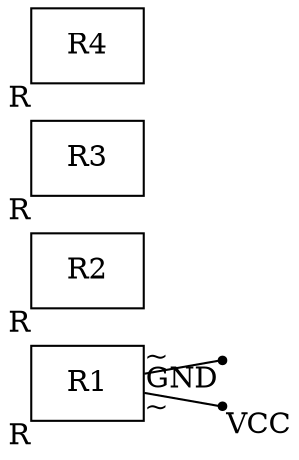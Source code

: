 digraph {
	rankdir=LR
	GND0 [shape=point xlabel=GND]
	R1 -> GND0 [arrowhead=none taillabel="~"]
	VCC [shape=point xlabel=VCC]
	R1 -> VCC [arrowhead=none taillabel="~"]
	R1 [shape=rectangle xlabel=R]
	R2 [shape=rectangle xlabel=R]
	R3 [shape=rectangle xlabel=R]
	R4 [shape=rectangle xlabel=R]
}
